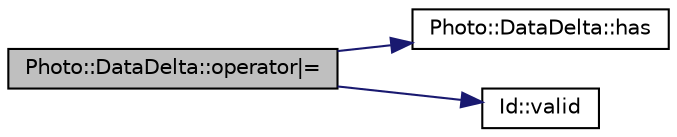 digraph "Photo::DataDelta::operator|="
{
 // LATEX_PDF_SIZE
  edge [fontname="Helvetica",fontsize="10",labelfontname="Helvetica",labelfontsize="10"];
  node [fontname="Helvetica",fontsize="10",shape=record];
  rankdir="LR";
  Node1 [label="Photo::DataDelta::operator\|=",height=0.2,width=0.4,color="black", fillcolor="grey75", style="filled", fontcolor="black",tooltip=" "];
  Node1 -> Node2 [color="midnightblue",fontsize="10",style="solid",fontname="Helvetica"];
  Node2 [label="Photo::DataDelta::has",height=0.2,width=0.4,color="black", fillcolor="white", style="filled",URL="$class_photo_1_1_data_delta.html#a526b9c664ac0f9be3661a67ff2343401",tooltip=" "];
  Node1 -> Node3 [color="midnightblue",fontsize="10",style="solid",fontname="Helvetica"];
  Node3 [label="Id::valid",height=0.2,width=0.4,color="black", fillcolor="white", style="filled",URL="$class_id.html#aa535d6564e027b5889869dcb10093bed",tooltip=" "];
}
